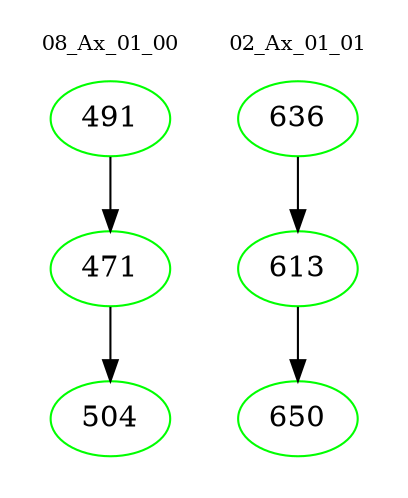 digraph{
subgraph cluster_0 {
color = white
label = "08_Ax_01_00";
fontsize=10;
T0_491 [label="491", color="green"]
T0_491 -> T0_471 [color="black"]
T0_471 [label="471", color="green"]
T0_471 -> T0_504 [color="black"]
T0_504 [label="504", color="green"]
}
subgraph cluster_1 {
color = white
label = "02_Ax_01_01";
fontsize=10;
T1_636 [label="636", color="green"]
T1_636 -> T1_613 [color="black"]
T1_613 [label="613", color="green"]
T1_613 -> T1_650 [color="black"]
T1_650 [label="650", color="green"]
}
}
